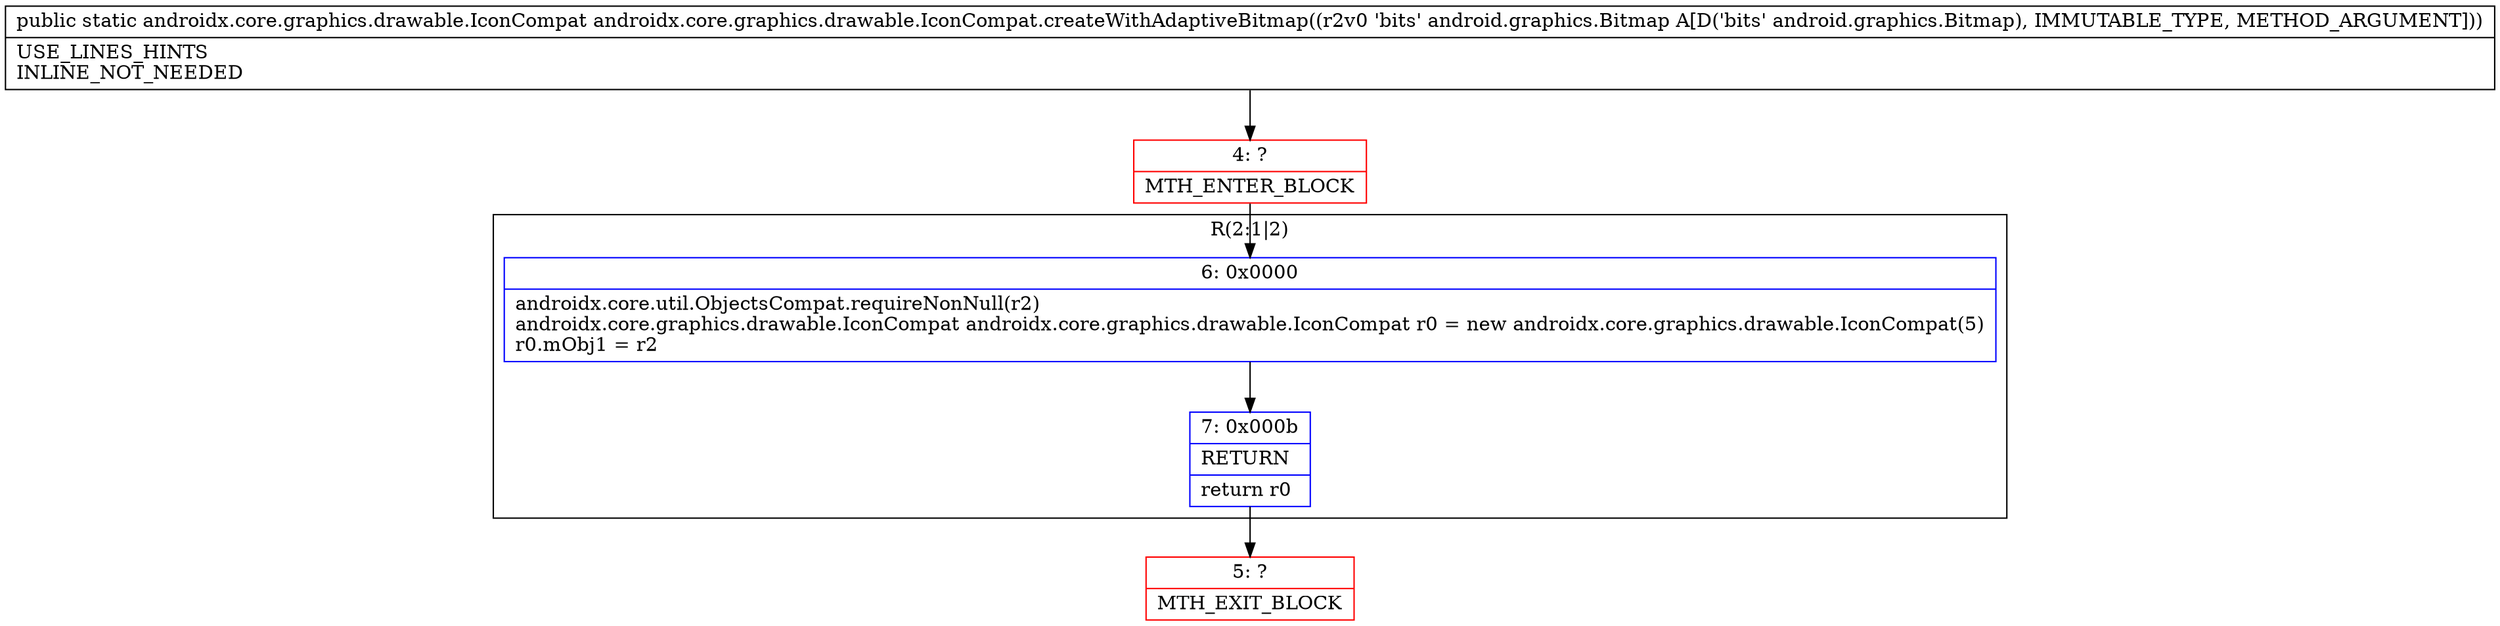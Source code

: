 digraph "CFG forandroidx.core.graphics.drawable.IconCompat.createWithAdaptiveBitmap(Landroid\/graphics\/Bitmap;)Landroidx\/core\/graphics\/drawable\/IconCompat;" {
subgraph cluster_Region_1042374489 {
label = "R(2:1|2)";
node [shape=record,color=blue];
Node_6 [shape=record,label="{6\:\ 0x0000|androidx.core.util.ObjectsCompat.requireNonNull(r2)\landroidx.core.graphics.drawable.IconCompat androidx.core.graphics.drawable.IconCompat r0 = new androidx.core.graphics.drawable.IconCompat(5)\lr0.mObj1 = r2\l}"];
Node_7 [shape=record,label="{7\:\ 0x000b|RETURN\l|return r0\l}"];
}
Node_4 [shape=record,color=red,label="{4\:\ ?|MTH_ENTER_BLOCK\l}"];
Node_5 [shape=record,color=red,label="{5\:\ ?|MTH_EXIT_BLOCK\l}"];
MethodNode[shape=record,label="{public static androidx.core.graphics.drawable.IconCompat androidx.core.graphics.drawable.IconCompat.createWithAdaptiveBitmap((r2v0 'bits' android.graphics.Bitmap A[D('bits' android.graphics.Bitmap), IMMUTABLE_TYPE, METHOD_ARGUMENT]))  | USE_LINES_HINTS\lINLINE_NOT_NEEDED\l}"];
MethodNode -> Node_4;Node_6 -> Node_7;
Node_7 -> Node_5;
Node_4 -> Node_6;
}

